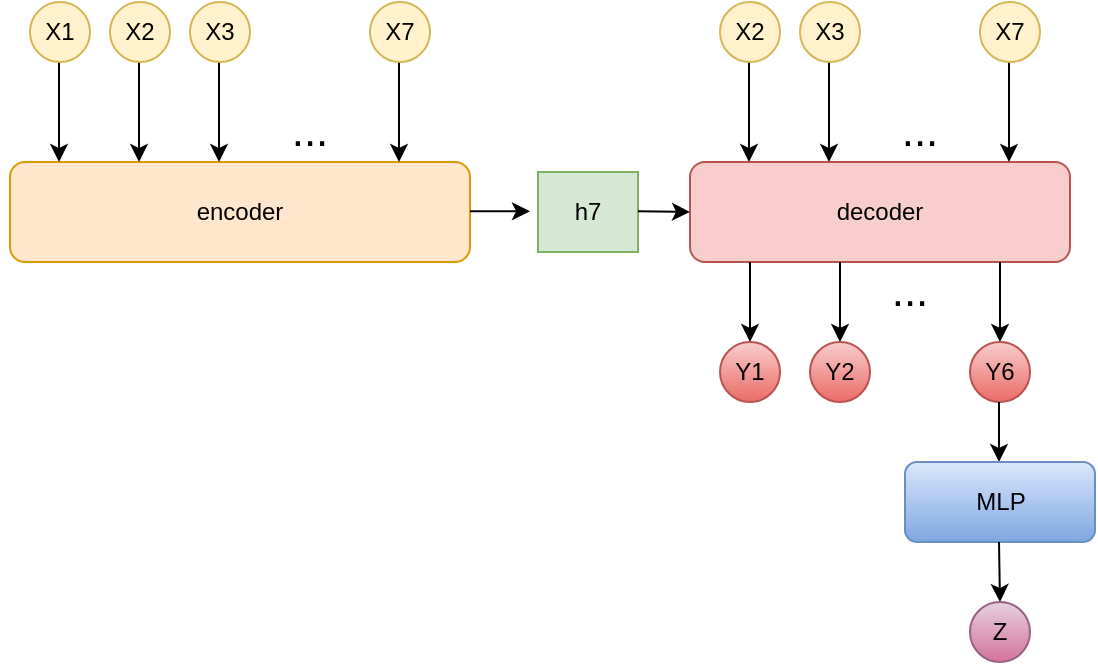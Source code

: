 <mxfile version="24.4.14" type="github">
  <diagram name="第 1 页" id="wAjerhzlpSoEGilm8JdT">
    <mxGraphModel dx="1002" dy="577" grid="1" gridSize="10" guides="1" tooltips="1" connect="1" arrows="1" fold="1" page="1" pageScale="1" pageWidth="827" pageHeight="1169" math="0" shadow="0">
      <root>
        <mxCell id="0" />
        <mxCell id="1" parent="0" />
        <mxCell id="xnF-ETCWUwLV0g3rkTps-1" value="encoder" style="rounded=1;whiteSpace=wrap;html=1;fillColor=#ffe6cc;strokeColor=#d79b00;" parent="1" vertex="1">
          <mxGeometry x="100" y="350" width="230" height="50" as="geometry" />
        </mxCell>
        <mxCell id="xnF-ETCWUwLV0g3rkTps-2" value="decoder" style="rounded=1;whiteSpace=wrap;html=1;fillColor=#f8cecc;strokeColor=#b85450;" parent="1" vertex="1">
          <mxGeometry x="440" y="350" width="190" height="50" as="geometry" />
        </mxCell>
        <mxCell id="xnF-ETCWUwLV0g3rkTps-3" value="" style="endArrow=classic;html=1;rounded=0;" parent="1" edge="1">
          <mxGeometry width="50" height="50" relative="1" as="geometry">
            <mxPoint x="124.5" y="300" as="sourcePoint" />
            <mxPoint x="124.5" y="350" as="targetPoint" />
          </mxGeometry>
        </mxCell>
        <mxCell id="xnF-ETCWUwLV0g3rkTps-9" value="" style="ellipse;whiteSpace=wrap;html=1;aspect=fixed;fillColor=#fff2cc;strokeColor=#d6b656;" parent="1" vertex="1">
          <mxGeometry x="110" y="270" width="30" height="30" as="geometry" />
        </mxCell>
        <mxCell id="xnF-ETCWUwLV0g3rkTps-11" value="" style="endArrow=classic;html=1;rounded=0;" parent="1" edge="1">
          <mxGeometry width="50" height="50" relative="1" as="geometry">
            <mxPoint x="164.5" y="300" as="sourcePoint" />
            <mxPoint x="164.5" y="350" as="targetPoint" />
          </mxGeometry>
        </mxCell>
        <mxCell id="xnF-ETCWUwLV0g3rkTps-12" value="" style="ellipse;whiteSpace=wrap;html=1;aspect=fixed;fillColor=#fff2cc;strokeColor=#d6b656;" parent="1" vertex="1">
          <mxGeometry x="150" y="270" width="30" height="30" as="geometry" />
        </mxCell>
        <mxCell id="xnF-ETCWUwLV0g3rkTps-13" value="" style="endArrow=classic;html=1;rounded=0;" parent="1" edge="1">
          <mxGeometry width="50" height="50" relative="1" as="geometry">
            <mxPoint x="204.5" y="300" as="sourcePoint" />
            <mxPoint x="204.5" y="350" as="targetPoint" />
          </mxGeometry>
        </mxCell>
        <mxCell id="xnF-ETCWUwLV0g3rkTps-14" value="" style="ellipse;whiteSpace=wrap;html=1;aspect=fixed;fillColor=#fff2cc;strokeColor=#d6b656;" parent="1" vertex="1">
          <mxGeometry x="190" y="270" width="30" height="30" as="geometry" />
        </mxCell>
        <mxCell id="xnF-ETCWUwLV0g3rkTps-15" value="&lt;font style=&quot;font-size: 22px;&quot;&gt;...&lt;/font&gt;" style="text;html=1;align=center;verticalAlign=middle;whiteSpace=wrap;rounded=0;" parent="1" vertex="1">
          <mxGeometry x="220" y="320" width="60" height="30" as="geometry" />
        </mxCell>
        <mxCell id="xnF-ETCWUwLV0g3rkTps-16" value="" style="endArrow=classic;html=1;rounded=0;" parent="1" edge="1">
          <mxGeometry width="50" height="50" relative="1" as="geometry">
            <mxPoint x="294.5" y="300" as="sourcePoint" />
            <mxPoint x="294.5" y="350" as="targetPoint" />
          </mxGeometry>
        </mxCell>
        <mxCell id="xnF-ETCWUwLV0g3rkTps-17" value="" style="ellipse;whiteSpace=wrap;html=1;aspect=fixed;fillColor=#fff2cc;strokeColor=#d6b656;" parent="1" vertex="1">
          <mxGeometry x="280" y="270" width="30" height="30" as="geometry" />
        </mxCell>
        <mxCell id="xnF-ETCWUwLV0g3rkTps-18" value="" style="endArrow=classic;html=1;rounded=0;" parent="1" edge="1">
          <mxGeometry width="50" height="50" relative="1" as="geometry">
            <mxPoint x="330" y="374.66" as="sourcePoint" />
            <mxPoint x="360" y="374.66" as="targetPoint" />
          </mxGeometry>
        </mxCell>
        <mxCell id="xnF-ETCWUwLV0g3rkTps-19" value="" style="rounded=0;whiteSpace=wrap;html=1;fillColor=#d5e8d4;strokeColor=#82b366;" parent="1" vertex="1">
          <mxGeometry x="364" y="355" width="50" height="40" as="geometry" />
        </mxCell>
        <mxCell id="xnF-ETCWUwLV0g3rkTps-20" value="" style="endArrow=classic;html=1;rounded=0;" parent="1" edge="1">
          <mxGeometry width="50" height="50" relative="1" as="geometry">
            <mxPoint x="414" y="374.66" as="sourcePoint" />
            <mxPoint x="440" y="375" as="targetPoint" />
          </mxGeometry>
        </mxCell>
        <mxCell id="xnF-ETCWUwLV0g3rkTps-21" value="X1" style="text;html=1;align=center;verticalAlign=middle;whiteSpace=wrap;rounded=0;" parent="1" vertex="1">
          <mxGeometry x="95" y="270" width="60" height="30" as="geometry" />
        </mxCell>
        <mxCell id="xnF-ETCWUwLV0g3rkTps-22" value="X2" style="text;html=1;align=center;verticalAlign=middle;whiteSpace=wrap;rounded=0;" parent="1" vertex="1">
          <mxGeometry x="135" y="270" width="60" height="30" as="geometry" />
        </mxCell>
        <mxCell id="xnF-ETCWUwLV0g3rkTps-23" value="X3" style="text;html=1;align=center;verticalAlign=middle;whiteSpace=wrap;rounded=0;" parent="1" vertex="1">
          <mxGeometry x="175" y="270" width="60" height="30" as="geometry" />
        </mxCell>
        <mxCell id="xnF-ETCWUwLV0g3rkTps-24" value="X7" style="text;html=1;align=center;verticalAlign=middle;whiteSpace=wrap;rounded=0;" parent="1" vertex="1">
          <mxGeometry x="265" y="270" width="60" height="30" as="geometry" />
        </mxCell>
        <mxCell id="xnF-ETCWUwLV0g3rkTps-25" value="h7" style="text;html=1;align=center;verticalAlign=middle;whiteSpace=wrap;rounded=0;" parent="1" vertex="1">
          <mxGeometry x="359" y="360" width="60" height="30" as="geometry" />
        </mxCell>
        <mxCell id="xnF-ETCWUwLV0g3rkTps-26" value="" style="endArrow=classic;html=1;rounded=0;" parent="1" edge="1">
          <mxGeometry width="50" height="50" relative="1" as="geometry">
            <mxPoint x="470" y="400" as="sourcePoint" />
            <mxPoint x="470" y="440" as="targetPoint" />
          </mxGeometry>
        </mxCell>
        <mxCell id="xnF-ETCWUwLV0g3rkTps-27" value="" style="ellipse;whiteSpace=wrap;html=1;aspect=fixed;fillColor=#f8cecc;strokeColor=#b85450;gradientColor=#ea6b66;" parent="1" vertex="1">
          <mxGeometry x="455" y="440" width="30" height="30" as="geometry" />
        </mxCell>
        <mxCell id="xnF-ETCWUwLV0g3rkTps-28" value="Y1" style="text;html=1;align=center;verticalAlign=middle;whiteSpace=wrap;rounded=0;" parent="1" vertex="1">
          <mxGeometry x="440" y="440" width="60" height="30" as="geometry" />
        </mxCell>
        <mxCell id="xnF-ETCWUwLV0g3rkTps-31" value="" style="endArrow=classic;html=1;rounded=0;" parent="1" edge="1">
          <mxGeometry width="50" height="50" relative="1" as="geometry">
            <mxPoint x="515" y="400" as="sourcePoint" />
            <mxPoint x="515" y="440" as="targetPoint" />
          </mxGeometry>
        </mxCell>
        <mxCell id="xnF-ETCWUwLV0g3rkTps-32" value="" style="ellipse;whiteSpace=wrap;html=1;aspect=fixed;fillColor=#f8cecc;gradientColor=#ea6b66;strokeColor=#b85450;" parent="1" vertex="1">
          <mxGeometry x="500" y="440" width="30" height="30" as="geometry" />
        </mxCell>
        <mxCell id="xnF-ETCWUwLV0g3rkTps-33" value="" style="endArrow=classic;html=1;rounded=0;" parent="1" edge="1">
          <mxGeometry width="50" height="50" relative="1" as="geometry">
            <mxPoint x="595" y="400" as="sourcePoint" />
            <mxPoint x="595" y="440" as="targetPoint" />
          </mxGeometry>
        </mxCell>
        <mxCell id="xnF-ETCWUwLV0g3rkTps-34" value="" style="ellipse;whiteSpace=wrap;html=1;aspect=fixed;fillColor=#f8cecc;gradientColor=#ea6b66;strokeColor=#b85450;" parent="1" vertex="1">
          <mxGeometry x="580" y="440" width="30" height="30" as="geometry" />
        </mxCell>
        <mxCell id="xnF-ETCWUwLV0g3rkTps-35" value="&lt;font style=&quot;font-size: 22px;&quot;&gt;...&lt;/font&gt;" style="text;html=1;align=center;verticalAlign=middle;whiteSpace=wrap;rounded=0;" parent="1" vertex="1">
          <mxGeometry x="520" y="400" width="60" height="30" as="geometry" />
        </mxCell>
        <mxCell id="xnF-ETCWUwLV0g3rkTps-36" value="Y2" style="text;html=1;align=center;verticalAlign=middle;whiteSpace=wrap;rounded=0;" parent="1" vertex="1">
          <mxGeometry x="485" y="440" width="60" height="30" as="geometry" />
        </mxCell>
        <mxCell id="xnF-ETCWUwLV0g3rkTps-37" value="Y6" style="text;html=1;align=center;verticalAlign=middle;whiteSpace=wrap;rounded=0;" parent="1" vertex="1">
          <mxGeometry x="565" y="440" width="60" height="30" as="geometry" />
        </mxCell>
        <mxCell id="xnF-ETCWUwLV0g3rkTps-38" value="" style="endArrow=classic;html=1;rounded=0;" parent="1" edge="1">
          <mxGeometry width="50" height="50" relative="1" as="geometry">
            <mxPoint x="594.5" y="470" as="sourcePoint" />
            <mxPoint x="594.5" y="500" as="targetPoint" />
            <Array as="points">
              <mxPoint x="594.5" y="480" />
            </Array>
          </mxGeometry>
        </mxCell>
        <mxCell id="xnF-ETCWUwLV0g3rkTps-39" value="MLP" style="rounded=1;whiteSpace=wrap;html=1;fillColor=#dae8fc;gradientColor=#7ea6e0;strokeColor=#6c8ebf;" parent="1" vertex="1">
          <mxGeometry x="547.5" y="500" width="95" height="40" as="geometry" />
        </mxCell>
        <mxCell id="xnF-ETCWUwLV0g3rkTps-40" value="" style="endArrow=classic;html=1;rounded=0;" parent="1" edge="1">
          <mxGeometry width="50" height="50" relative="1" as="geometry">
            <mxPoint x="594.5" y="540" as="sourcePoint" />
            <mxPoint x="595" y="570" as="targetPoint" />
          </mxGeometry>
        </mxCell>
        <mxCell id="xnF-ETCWUwLV0g3rkTps-42" value="Z" style="ellipse;whiteSpace=wrap;html=1;aspect=fixed;fillColor=#e6d0de;gradientColor=#d5739d;strokeColor=#996185;" parent="1" vertex="1">
          <mxGeometry x="580" y="570" width="30" height="30" as="geometry" />
        </mxCell>
        <mxCell id="IabnMmZauZTs6oDPEaI3-13" value="" style="endArrow=classic;html=1;rounded=0;" edge="1" parent="1">
          <mxGeometry width="50" height="50" relative="1" as="geometry">
            <mxPoint x="469.5" y="300" as="sourcePoint" />
            <mxPoint x="469.5" y="350" as="targetPoint" />
          </mxGeometry>
        </mxCell>
        <mxCell id="IabnMmZauZTs6oDPEaI3-14" value="" style="ellipse;whiteSpace=wrap;html=1;aspect=fixed;fillColor=#fff2cc;strokeColor=#d6b656;" vertex="1" parent="1">
          <mxGeometry x="455" y="270" width="30" height="30" as="geometry" />
        </mxCell>
        <mxCell id="IabnMmZauZTs6oDPEaI3-15" value="" style="endArrow=classic;html=1;rounded=0;" edge="1" parent="1">
          <mxGeometry width="50" height="50" relative="1" as="geometry">
            <mxPoint x="509.5" y="300" as="sourcePoint" />
            <mxPoint x="509.5" y="350" as="targetPoint" />
          </mxGeometry>
        </mxCell>
        <mxCell id="IabnMmZauZTs6oDPEaI3-16" value="" style="ellipse;whiteSpace=wrap;html=1;aspect=fixed;fillColor=#fff2cc;strokeColor=#d6b656;" vertex="1" parent="1">
          <mxGeometry x="495" y="270" width="30" height="30" as="geometry" />
        </mxCell>
        <mxCell id="IabnMmZauZTs6oDPEaI3-17" value="&lt;font style=&quot;font-size: 22px;&quot;&gt;...&lt;/font&gt;" style="text;html=1;align=center;verticalAlign=middle;whiteSpace=wrap;rounded=0;" vertex="1" parent="1">
          <mxGeometry x="525" y="320" width="60" height="30" as="geometry" />
        </mxCell>
        <mxCell id="IabnMmZauZTs6oDPEaI3-18" value="" style="endArrow=classic;html=1;rounded=0;" edge="1" parent="1">
          <mxGeometry width="50" height="50" relative="1" as="geometry">
            <mxPoint x="599.5" y="300" as="sourcePoint" />
            <mxPoint x="599.5" y="350" as="targetPoint" />
          </mxGeometry>
        </mxCell>
        <mxCell id="IabnMmZauZTs6oDPEaI3-19" value="" style="ellipse;whiteSpace=wrap;html=1;aspect=fixed;fillColor=#fff2cc;strokeColor=#d6b656;" vertex="1" parent="1">
          <mxGeometry x="585" y="270" width="30" height="30" as="geometry" />
        </mxCell>
        <mxCell id="IabnMmZauZTs6oDPEaI3-21" value="X2" style="text;html=1;align=center;verticalAlign=middle;whiteSpace=wrap;rounded=0;" vertex="1" parent="1">
          <mxGeometry x="440" y="270" width="60" height="30" as="geometry" />
        </mxCell>
        <mxCell id="IabnMmZauZTs6oDPEaI3-22" value="X3" style="text;html=1;align=center;verticalAlign=middle;whiteSpace=wrap;rounded=0;" vertex="1" parent="1">
          <mxGeometry x="480" y="270" width="60" height="30" as="geometry" />
        </mxCell>
        <mxCell id="IabnMmZauZTs6oDPEaI3-23" value="X7" style="text;html=1;align=center;verticalAlign=middle;whiteSpace=wrap;rounded=0;" vertex="1" parent="1">
          <mxGeometry x="570" y="270" width="60" height="30" as="geometry" />
        </mxCell>
      </root>
    </mxGraphModel>
  </diagram>
</mxfile>
